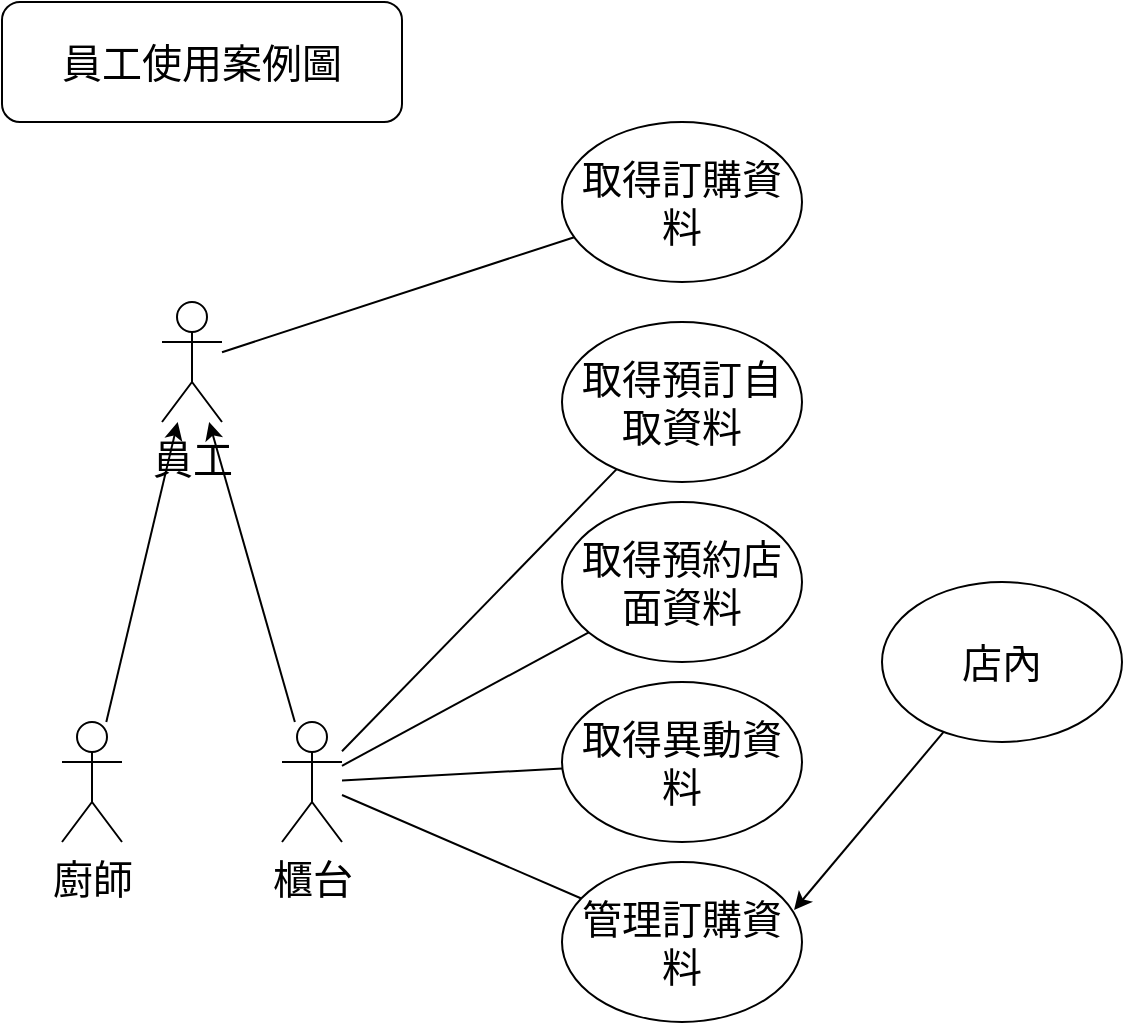 <mxfile version="25.0.3">
  <diagram name="第 1 页" id="NmtoEdLJALFyah3FspvZ">
    <mxGraphModel dx="1434" dy="626" grid="1" gridSize="10" guides="1" tooltips="1" connect="1" arrows="1" fold="1" page="1" pageScale="1" pageWidth="827" pageHeight="1169" math="0" shadow="0">
      <root>
        <mxCell id="0" />
        <mxCell id="1" parent="0" />
        <mxCell id="6XnN1BzdmhxzqTy9gNTo-1" value="&lt;span style=&quot;font-size: 20px;&quot;&gt;員工使用案例圖&lt;/span&gt;" style="rounded=1;whiteSpace=wrap;html=1;" vertex="1" parent="1">
          <mxGeometry x="40" y="40" width="200" height="60" as="geometry" />
        </mxCell>
        <mxCell id="6XnN1BzdmhxzqTy9gNTo-13" style="rounded=0;orthogonalLoop=1;jettySize=auto;html=1;endArrow=none;endFill=0;" edge="1" parent="1" source="6XnN1BzdmhxzqTy9gNTo-2" target="6XnN1BzdmhxzqTy9gNTo-12">
          <mxGeometry relative="1" as="geometry" />
        </mxCell>
        <mxCell id="6XnN1BzdmhxzqTy9gNTo-2" value="&lt;font style=&quot;font-size: 20px;&quot;&gt;員工&lt;/font&gt;" style="shape=umlActor;verticalLabelPosition=bottom;verticalAlign=top;html=1;outlineConnect=0;" vertex="1" parent="1">
          <mxGeometry x="120" y="190" width="30" height="60" as="geometry" />
        </mxCell>
        <mxCell id="6XnN1BzdmhxzqTy9gNTo-8" style="rounded=0;orthogonalLoop=1;jettySize=auto;html=1;" edge="1" parent="1" source="6XnN1BzdmhxzqTy9gNTo-3" target="6XnN1BzdmhxzqTy9gNTo-2">
          <mxGeometry relative="1" as="geometry" />
        </mxCell>
        <mxCell id="6XnN1BzdmhxzqTy9gNTo-16" style="rounded=0;orthogonalLoop=1;jettySize=auto;html=1;endArrow=none;endFill=0;" edge="1" parent="1" source="6XnN1BzdmhxzqTy9gNTo-3" target="6XnN1BzdmhxzqTy9gNTo-14">
          <mxGeometry relative="1" as="geometry" />
        </mxCell>
        <mxCell id="6XnN1BzdmhxzqTy9gNTo-17" style="rounded=0;orthogonalLoop=1;jettySize=auto;html=1;endArrow=none;endFill=0;" edge="1" parent="1" source="6XnN1BzdmhxzqTy9gNTo-3" target="6XnN1BzdmhxzqTy9gNTo-15">
          <mxGeometry relative="1" as="geometry" />
        </mxCell>
        <mxCell id="6XnN1BzdmhxzqTy9gNTo-19" style="rounded=0;orthogonalLoop=1;jettySize=auto;html=1;endArrow=none;endFill=0;" edge="1" parent="1" source="6XnN1BzdmhxzqTy9gNTo-3" target="6XnN1BzdmhxzqTy9gNTo-18">
          <mxGeometry relative="1" as="geometry" />
        </mxCell>
        <mxCell id="6XnN1BzdmhxzqTy9gNTo-21" style="rounded=0;orthogonalLoop=1;jettySize=auto;html=1;endArrow=none;endFill=0;" edge="1" parent="1" source="6XnN1BzdmhxzqTy9gNTo-3" target="6XnN1BzdmhxzqTy9gNTo-20">
          <mxGeometry relative="1" as="geometry" />
        </mxCell>
        <mxCell id="6XnN1BzdmhxzqTy9gNTo-3" value="&lt;font style=&quot;font-size: 20px;&quot;&gt;櫃台&lt;/font&gt;" style="shape=umlActor;verticalLabelPosition=bottom;verticalAlign=top;html=1;outlineConnect=0;" vertex="1" parent="1">
          <mxGeometry x="180" y="400" width="30" height="60" as="geometry" />
        </mxCell>
        <mxCell id="6XnN1BzdmhxzqTy9gNTo-9" style="rounded=0;orthogonalLoop=1;jettySize=auto;html=1;" edge="1" parent="1" source="6XnN1BzdmhxzqTy9gNTo-6" target="6XnN1BzdmhxzqTy9gNTo-2">
          <mxGeometry relative="1" as="geometry" />
        </mxCell>
        <mxCell id="6XnN1BzdmhxzqTy9gNTo-6" value="&lt;span style=&quot;font-size: 20px;&quot;&gt;廚師&lt;/span&gt;" style="shape=umlActor;verticalLabelPosition=bottom;verticalAlign=top;html=1;outlineConnect=0;" vertex="1" parent="1">
          <mxGeometry x="70" y="400" width="30" height="60" as="geometry" />
        </mxCell>
        <mxCell id="6XnN1BzdmhxzqTy9gNTo-12" value="&lt;font style=&quot;font-size: 20px;&quot;&gt;取得訂購資料&lt;/font&gt;" style="ellipse;whiteSpace=wrap;html=1;" vertex="1" parent="1">
          <mxGeometry x="320" y="100" width="120" height="80" as="geometry" />
        </mxCell>
        <mxCell id="6XnN1BzdmhxzqTy9gNTo-14" value="&lt;span style=&quot;font-size: 20px;&quot;&gt;取得預訂自取資料&lt;/span&gt;" style="ellipse;whiteSpace=wrap;html=1;" vertex="1" parent="1">
          <mxGeometry x="320" y="200" width="120" height="80" as="geometry" />
        </mxCell>
        <mxCell id="6XnN1BzdmhxzqTy9gNTo-15" value="&lt;span style=&quot;font-size: 20px;&quot;&gt;取得預約店面資料&lt;/span&gt;" style="ellipse;whiteSpace=wrap;html=1;" vertex="1" parent="1">
          <mxGeometry x="320" y="290" width="120" height="80" as="geometry" />
        </mxCell>
        <mxCell id="6XnN1BzdmhxzqTy9gNTo-18" value="&lt;span style=&quot;font-size: 20px;&quot;&gt;取得異動資料&lt;/span&gt;" style="ellipse;whiteSpace=wrap;html=1;" vertex="1" parent="1">
          <mxGeometry x="320" y="380" width="120" height="80" as="geometry" />
        </mxCell>
        <mxCell id="6XnN1BzdmhxzqTy9gNTo-20" value="&lt;span style=&quot;font-size: 20px;&quot;&gt;管理訂購資料&lt;/span&gt;" style="ellipse;whiteSpace=wrap;html=1;" vertex="1" parent="1">
          <mxGeometry x="320" y="470" width="120" height="80" as="geometry" />
        </mxCell>
        <mxCell id="6XnN1BzdmhxzqTy9gNTo-22" value="&lt;span style=&quot;font-size: 20px;&quot;&gt;店內&lt;/span&gt;" style="ellipse;whiteSpace=wrap;html=1;" vertex="1" parent="1">
          <mxGeometry x="480" y="330" width="120" height="80" as="geometry" />
        </mxCell>
        <mxCell id="6XnN1BzdmhxzqTy9gNTo-23" style="rounded=0;orthogonalLoop=1;jettySize=auto;html=1;entryX=0.967;entryY=0.3;entryDx=0;entryDy=0;entryPerimeter=0;" edge="1" parent="1" source="6XnN1BzdmhxzqTy9gNTo-22" target="6XnN1BzdmhxzqTy9gNTo-20">
          <mxGeometry relative="1" as="geometry" />
        </mxCell>
      </root>
    </mxGraphModel>
  </diagram>
</mxfile>
